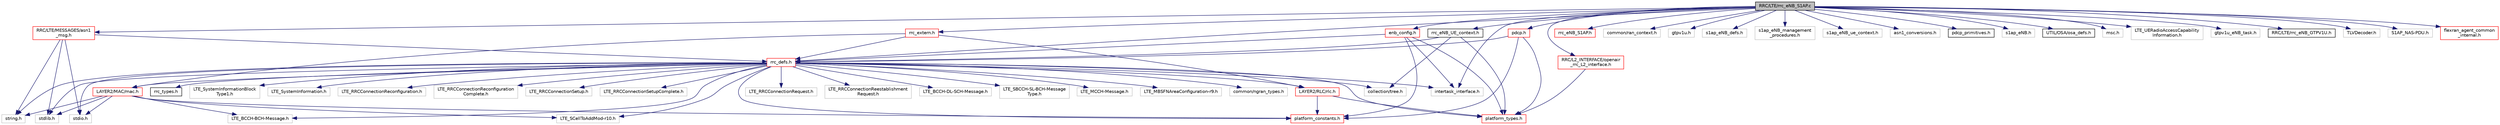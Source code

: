 digraph "RRC/LTE/rrc_eNB_S1AP.c"
{
 // LATEX_PDF_SIZE
  edge [fontname="Helvetica",fontsize="10",labelfontname="Helvetica",labelfontsize="10"];
  node [fontname="Helvetica",fontsize="10",shape=record];
  Node1 [label="RRC/LTE/rrc_eNB_S1AP.c",height=0.2,width=0.4,color="black", fillcolor="grey75", style="filled", fontcolor="black",tooltip="rrc S1AP procedures for eNB"];
  Node1 -> Node2 [color="midnightblue",fontsize="10",style="solid",fontname="Helvetica"];
  Node2 [label="rrc_defs.h",height=0.2,width=0.4,color="red", fillcolor="white", style="filled",URL="$rrc__defs_8h.html",tooltip=" "];
  Node2 -> Node3 [color="midnightblue",fontsize="10",style="solid",fontname="Helvetica"];
  Node3 [label="stdio.h",height=0.2,width=0.4,color="grey75", fillcolor="white", style="filled",tooltip=" "];
  Node2 -> Node4 [color="midnightblue",fontsize="10",style="solid",fontname="Helvetica"];
  Node4 [label="stdlib.h",height=0.2,width=0.4,color="grey75", fillcolor="white", style="filled",tooltip=" "];
  Node2 -> Node5 [color="midnightblue",fontsize="10",style="solid",fontname="Helvetica"];
  Node5 [label="string.h",height=0.2,width=0.4,color="grey75", fillcolor="white", style="filled",tooltip=" "];
  Node2 -> Node6 [color="midnightblue",fontsize="10",style="solid",fontname="Helvetica"];
  Node6 [label="collection/tree.h",height=0.2,width=0.4,color="grey75", fillcolor="white", style="filled",tooltip=" "];
  Node2 -> Node7 [color="midnightblue",fontsize="10",style="solid",fontname="Helvetica"];
  Node7 [label="common/ngran_types.h",height=0.2,width=0.4,color="grey75", fillcolor="white", style="filled",tooltip=" "];
  Node2 -> Node8 [color="midnightblue",fontsize="10",style="solid",fontname="Helvetica"];
  Node8 [label="rrc_types.h",height=0.2,width=0.4,color="black", fillcolor="white", style="filled",URL="$rrc__types_8h.html",tooltip="rrc types and subtypes"];
  Node2 -> Node9 [color="midnightblue",fontsize="10",style="solid",fontname="Helvetica"];
  Node9 [label="LAYER2/RLC/rlc.h",height=0.2,width=0.4,color="red", fillcolor="white", style="filled",URL="$rlc_8h.html",tooltip="This file, and only this file must be included by external code that interact with RLC layer."];
  Node9 -> Node10 [color="midnightblue",fontsize="10",style="solid",fontname="Helvetica"];
  Node10 [label="platform_types.h",height=0.2,width=0.4,color="red", fillcolor="white", style="filled",URL="$platform__types_8h.html",tooltip=" "];
  Node9 -> Node12 [color="midnightblue",fontsize="10",style="solid",fontname="Helvetica"];
  Node12 [label="platform_constants.h",height=0.2,width=0.4,color="red", fillcolor="white", style="filled",URL="$platform__constants_8h.html",tooltip=" "];
  Node2 -> Node12 [color="midnightblue",fontsize="10",style="solid",fontname="Helvetica"];
  Node2 -> Node10 [color="midnightblue",fontsize="10",style="solid",fontname="Helvetica"];
  Node2 -> Node71 [color="midnightblue",fontsize="10",style="solid",fontname="Helvetica"];
  Node71 [label="LAYER2/MAC/mac.h",height=0.2,width=0.4,color="red", fillcolor="white", style="filled",URL="$mac_8h.html",tooltip=" "];
  Node71 -> Node3 [color="midnightblue",fontsize="10",style="solid",fontname="Helvetica"];
  Node71 -> Node4 [color="midnightblue",fontsize="10",style="solid",fontname="Helvetica"];
  Node71 -> Node5 [color="midnightblue",fontsize="10",style="solid",fontname="Helvetica"];
  Node71 -> Node12 [color="midnightblue",fontsize="10",style="solid",fontname="Helvetica"];
  Node71 -> Node72 [color="midnightblue",fontsize="10",style="solid",fontname="Helvetica"];
  Node72 [label="LTE_BCCH-BCH-Message.h",height=0.2,width=0.4,color="grey75", fillcolor="white", style="filled",tooltip=" "];
  Node71 -> Node84 [color="midnightblue",fontsize="10",style="solid",fontname="Helvetica"];
  Node84 [label="LTE_SCellToAddMod-r10.h",height=0.2,width=0.4,color="grey75", fillcolor="white", style="filled",tooltip=" "];
  Node2 -> Node98 [color="midnightblue",fontsize="10",style="solid",fontname="Helvetica"];
  Node98 [label="LTE_SystemInformationBlock\lType1.h",height=0.2,width=0.4,color="grey75", fillcolor="white", style="filled",tooltip=" "];
  Node2 -> Node99 [color="midnightblue",fontsize="10",style="solid",fontname="Helvetica"];
  Node99 [label="LTE_SystemInformation.h",height=0.2,width=0.4,color="grey75", fillcolor="white", style="filled",tooltip=" "];
  Node2 -> Node100 [color="midnightblue",fontsize="10",style="solid",fontname="Helvetica"];
  Node100 [label="LTE_RRCConnectionReconfiguration.h",height=0.2,width=0.4,color="grey75", fillcolor="white", style="filled",tooltip=" "];
  Node2 -> Node101 [color="midnightblue",fontsize="10",style="solid",fontname="Helvetica"];
  Node101 [label="LTE_RRCConnectionReconfiguration\lComplete.h",height=0.2,width=0.4,color="grey75", fillcolor="white", style="filled",tooltip=" "];
  Node2 -> Node102 [color="midnightblue",fontsize="10",style="solid",fontname="Helvetica"];
  Node102 [label="LTE_RRCConnectionSetup.h",height=0.2,width=0.4,color="grey75", fillcolor="white", style="filled",tooltip=" "];
  Node2 -> Node103 [color="midnightblue",fontsize="10",style="solid",fontname="Helvetica"];
  Node103 [label="LTE_RRCConnectionSetupComplete.h",height=0.2,width=0.4,color="grey75", fillcolor="white", style="filled",tooltip=" "];
  Node2 -> Node104 [color="midnightblue",fontsize="10",style="solid",fontname="Helvetica"];
  Node104 [label="LTE_RRCConnectionRequest.h",height=0.2,width=0.4,color="grey75", fillcolor="white", style="filled",tooltip=" "];
  Node2 -> Node105 [color="midnightblue",fontsize="10",style="solid",fontname="Helvetica"];
  Node105 [label="LTE_RRCConnectionReestablishment\lRequest.h",height=0.2,width=0.4,color="grey75", fillcolor="white", style="filled",tooltip=" "];
  Node2 -> Node106 [color="midnightblue",fontsize="10",style="solid",fontname="Helvetica"];
  Node106 [label="LTE_BCCH-DL-SCH-Message.h",height=0.2,width=0.4,color="grey75", fillcolor="white", style="filled",tooltip=" "];
  Node2 -> Node107 [color="midnightblue",fontsize="10",style="solid",fontname="Helvetica"];
  Node107 [label="LTE_SBCCH-SL-BCH-Message\lType.h",height=0.2,width=0.4,color="grey75", fillcolor="white", style="filled",tooltip=" "];
  Node2 -> Node72 [color="midnightblue",fontsize="10",style="solid",fontname="Helvetica"];
  Node2 -> Node108 [color="midnightblue",fontsize="10",style="solid",fontname="Helvetica"];
  Node108 [label="LTE_MCCH-Message.h",height=0.2,width=0.4,color="grey75", fillcolor="white", style="filled",tooltip=" "];
  Node2 -> Node109 [color="midnightblue",fontsize="10",style="solid",fontname="Helvetica"];
  Node109 [label="LTE_MBSFNAreaConfiguration-r9.h",height=0.2,width=0.4,color="grey75", fillcolor="white", style="filled",tooltip=" "];
  Node2 -> Node84 [color="midnightblue",fontsize="10",style="solid",fontname="Helvetica"];
  Node2 -> Node122 [color="midnightblue",fontsize="10",style="solid",fontname="Helvetica"];
  Node122 [label="intertask_interface.h",height=0.2,width=0.4,color="grey75", fillcolor="white", style="filled",tooltip=" "];
  Node1 -> Node141 [color="midnightblue",fontsize="10",style="solid",fontname="Helvetica"];
  Node141 [label="rrc_extern.h",height=0.2,width=0.4,color="red", fillcolor="white", style="filled",URL="$rrc__extern_8h.html",tooltip=" "];
  Node141 -> Node2 [color="midnightblue",fontsize="10",style="solid",fontname="Helvetica"];
  Node141 -> Node71 [color="midnightblue",fontsize="10",style="solid",fontname="Helvetica"];
  Node141 -> Node9 [color="midnightblue",fontsize="10",style="solid",fontname="Helvetica"];
  Node1 -> Node143 [color="midnightblue",fontsize="10",style="solid",fontname="Helvetica"];
  Node143 [label="RRC/L2_INTERFACE/openair\l_rrc_L2_interface.h",height=0.2,width=0.4,color="red", fillcolor="white", style="filled",URL="$openair__rrc__L2__interface_8h.html",tooltip=" "];
  Node143 -> Node10 [color="midnightblue",fontsize="10",style="solid",fontname="Helvetica"];
  Node1 -> Node144 [color="midnightblue",fontsize="10",style="solid",fontname="Helvetica"];
  Node144 [label="RRC/LTE/MESSAGES/asn1\l_msg.h",height=0.2,width=0.4,color="red", fillcolor="white", style="filled",URL="$asn1__msg_8h.html",tooltip="primitives to build the asn1 messages"];
  Node144 -> Node3 [color="midnightblue",fontsize="10",style="solid",fontname="Helvetica"];
  Node144 -> Node4 [color="midnightblue",fontsize="10",style="solid",fontname="Helvetica"];
  Node144 -> Node5 [color="midnightblue",fontsize="10",style="solid",fontname="Helvetica"];
  Node144 -> Node2 [color="midnightblue",fontsize="10",style="solid",fontname="Helvetica"];
  Node1 -> Node151 [color="midnightblue",fontsize="10",style="solid",fontname="Helvetica"];
  Node151 [label="rrc_eNB_UE_context.h",height=0.2,width=0.4,color="black", fillcolor="white", style="filled",URL="$rrc__eNB__UE__context_8h.html",tooltip="rrc procedures for UE context"];
  Node151 -> Node6 [color="midnightblue",fontsize="10",style="solid",fontname="Helvetica"];
  Node151 -> Node10 [color="midnightblue",fontsize="10",style="solid",fontname="Helvetica"];
  Node151 -> Node2 [color="midnightblue",fontsize="10",style="solid",fontname="Helvetica"];
  Node1 -> Node152 [color="midnightblue",fontsize="10",style="solid",fontname="Helvetica"];
  Node152 [label="rrc_eNB_S1AP.h",height=0.2,width=0.4,color="red", fillcolor="white", style="filled",URL="$rrc__eNB__S1AP_8h.html",tooltip="rrc S1AP procedures for eNB"];
  Node1 -> Node154 [color="midnightblue",fontsize="10",style="solid",fontname="Helvetica"];
  Node154 [label="enb_config.h",height=0.2,width=0.4,color="red", fillcolor="white", style="filled",URL="$enb__config_8h.html",tooltip=" "];
  Node154 -> Node10 [color="midnightblue",fontsize="10",style="solid",fontname="Helvetica"];
  Node154 -> Node12 [color="midnightblue",fontsize="10",style="solid",fontname="Helvetica"];
  Node154 -> Node2 [color="midnightblue",fontsize="10",style="solid",fontname="Helvetica"];
  Node154 -> Node122 [color="midnightblue",fontsize="10",style="solid",fontname="Helvetica"];
  Node1 -> Node175 [color="midnightblue",fontsize="10",style="solid",fontname="Helvetica"];
  Node175 [label="common/ran_context.h",height=0.2,width=0.4,color="grey75", fillcolor="white", style="filled",tooltip=" "];
  Node1 -> Node176 [color="midnightblue",fontsize="10",style="solid",fontname="Helvetica"];
  Node176 [label="gtpv1u.h",height=0.2,width=0.4,color="grey75", fillcolor="white", style="filled",tooltip=" "];
  Node1 -> Node177 [color="midnightblue",fontsize="10",style="solid",fontname="Helvetica"];
  Node177 [label="s1ap_eNB_defs.h",height=0.2,width=0.4,color="grey75", fillcolor="white", style="filled",tooltip=" "];
  Node1 -> Node178 [color="midnightblue",fontsize="10",style="solid",fontname="Helvetica"];
  Node178 [label="s1ap_eNB_management\l_procedures.h",height=0.2,width=0.4,color="grey75", fillcolor="white", style="filled",tooltip=" "];
  Node1 -> Node179 [color="midnightblue",fontsize="10",style="solid",fontname="Helvetica"];
  Node179 [label="s1ap_eNB_ue_context.h",height=0.2,width=0.4,color="grey75", fillcolor="white", style="filled",tooltip=" "];
  Node1 -> Node180 [color="midnightblue",fontsize="10",style="solid",fontname="Helvetica"];
  Node180 [label="asn1_conversions.h",height=0.2,width=0.4,color="grey75", fillcolor="white", style="filled",tooltip=" "];
  Node1 -> Node122 [color="midnightblue",fontsize="10",style="solid",fontname="Helvetica"];
  Node1 -> Node181 [color="midnightblue",fontsize="10",style="solid",fontname="Helvetica"];
  Node181 [label="pdcp.h",height=0.2,width=0.4,color="red", fillcolor="white", style="filled",URL="$pdcp_8h.html",tooltip="pdcp interface with RLC, RRC"];
  Node181 -> Node2 [color="midnightblue",fontsize="10",style="solid",fontname="Helvetica"];
  Node181 -> Node12 [color="midnightblue",fontsize="10",style="solid",fontname="Helvetica"];
  Node181 -> Node10 [color="midnightblue",fontsize="10",style="solid",fontname="Helvetica"];
  Node1 -> Node183 [color="midnightblue",fontsize="10",style="solid",fontname="Helvetica"];
  Node183 [label="pdcp_primitives.h",height=0.2,width=0.4,color="black", fillcolor="white", style="filled",URL="$pdcp__primitives_8h.html",tooltip="pdcp primitives"];
  Node1 -> Node184 [color="midnightblue",fontsize="10",style="solid",fontname="Helvetica"];
  Node184 [label="s1ap_eNB.h",height=0.2,width=0.4,color="grey75", fillcolor="white", style="filled",tooltip=" "];
  Node1 -> Node185 [color="midnightblue",fontsize="10",style="solid",fontname="Helvetica"];
  Node185 [label="UTIL/OSA/osa_defs.h",height=0.2,width=0.4,color="black", fillcolor="white", style="filled",URL="$osa__defs_8h.html",tooltip=" "];
  Node1 -> Node186 [color="midnightblue",fontsize="10",style="solid",fontname="Helvetica"];
  Node186 [label="msc.h",height=0.2,width=0.4,color="grey75", fillcolor="white", style="filled",tooltip=" "];
  Node1 -> Node187 [color="midnightblue",fontsize="10",style="solid",fontname="Helvetica"];
  Node187 [label="LTE_UERadioAccessCapability\lInformation.h",height=0.2,width=0.4,color="grey75", fillcolor="white", style="filled",tooltip=" "];
  Node1 -> Node188 [color="midnightblue",fontsize="10",style="solid",fontname="Helvetica"];
  Node188 [label="gtpv1u_eNB_task.h",height=0.2,width=0.4,color="grey75", fillcolor="white", style="filled",tooltip=" "];
  Node1 -> Node189 [color="midnightblue",fontsize="10",style="solid",fontname="Helvetica"];
  Node189 [label="RRC/LTE/rrc_eNB_GTPV1U.h",height=0.2,width=0.4,color="black", fillcolor="white", style="filled",URL="$rrc__eNB__GTPV1U_8h.html",tooltip="rrc GTPV1U procedures for eNB"];
  Node1 -> Node190 [color="midnightblue",fontsize="10",style="solid",fontname="Helvetica"];
  Node190 [label="TLVDecoder.h",height=0.2,width=0.4,color="grey75", fillcolor="white", style="filled",tooltip=" "];
  Node1 -> Node191 [color="midnightblue",fontsize="10",style="solid",fontname="Helvetica"];
  Node191 [label="S1AP_NAS-PDU.h",height=0.2,width=0.4,color="grey75", fillcolor="white", style="filled",tooltip=" "];
  Node1 -> Node192 [color="midnightblue",fontsize="10",style="solid",fontname="Helvetica"];
  Node192 [label="flexran_agent_common\l_internal.h",height=0.2,width=0.4,color="red", fillcolor="white", style="filled",URL="$flexran__agent__common__internal_8h.html",tooltip="internal agent functions for common message primitves and utilities"];
}

